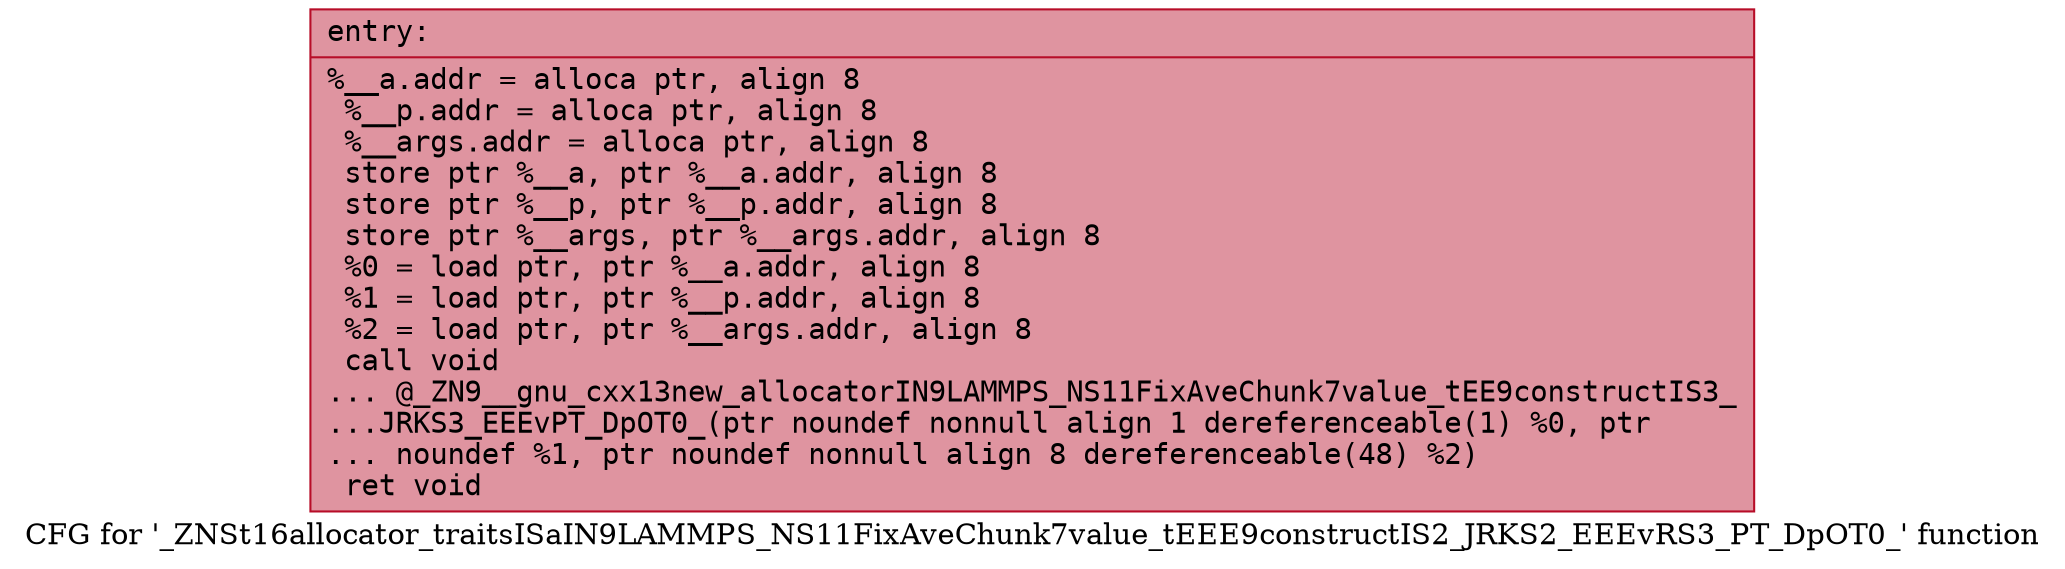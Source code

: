 digraph "CFG for '_ZNSt16allocator_traitsISaIN9LAMMPS_NS11FixAveChunk7value_tEEE9constructIS2_JRKS2_EEEvRS3_PT_DpOT0_' function" {
	label="CFG for '_ZNSt16allocator_traitsISaIN9LAMMPS_NS11FixAveChunk7value_tEEE9constructIS2_JRKS2_EEEvRS3_PT_DpOT0_' function";

	Node0x561289593260 [shape=record,color="#b70d28ff", style=filled, fillcolor="#b70d2870" fontname="Courier",label="{entry:\l|  %__a.addr = alloca ptr, align 8\l  %__p.addr = alloca ptr, align 8\l  %__args.addr = alloca ptr, align 8\l  store ptr %__a, ptr %__a.addr, align 8\l  store ptr %__p, ptr %__p.addr, align 8\l  store ptr %__args, ptr %__args.addr, align 8\l  %0 = load ptr, ptr %__a.addr, align 8\l  %1 = load ptr, ptr %__p.addr, align 8\l  %2 = load ptr, ptr %__args.addr, align 8\l  call void\l... @_ZN9__gnu_cxx13new_allocatorIN9LAMMPS_NS11FixAveChunk7value_tEE9constructIS3_\l...JRKS3_EEEvPT_DpOT0_(ptr noundef nonnull align 1 dereferenceable(1) %0, ptr\l... noundef %1, ptr noundef nonnull align 8 dereferenceable(48) %2)\l  ret void\l}"];
}
